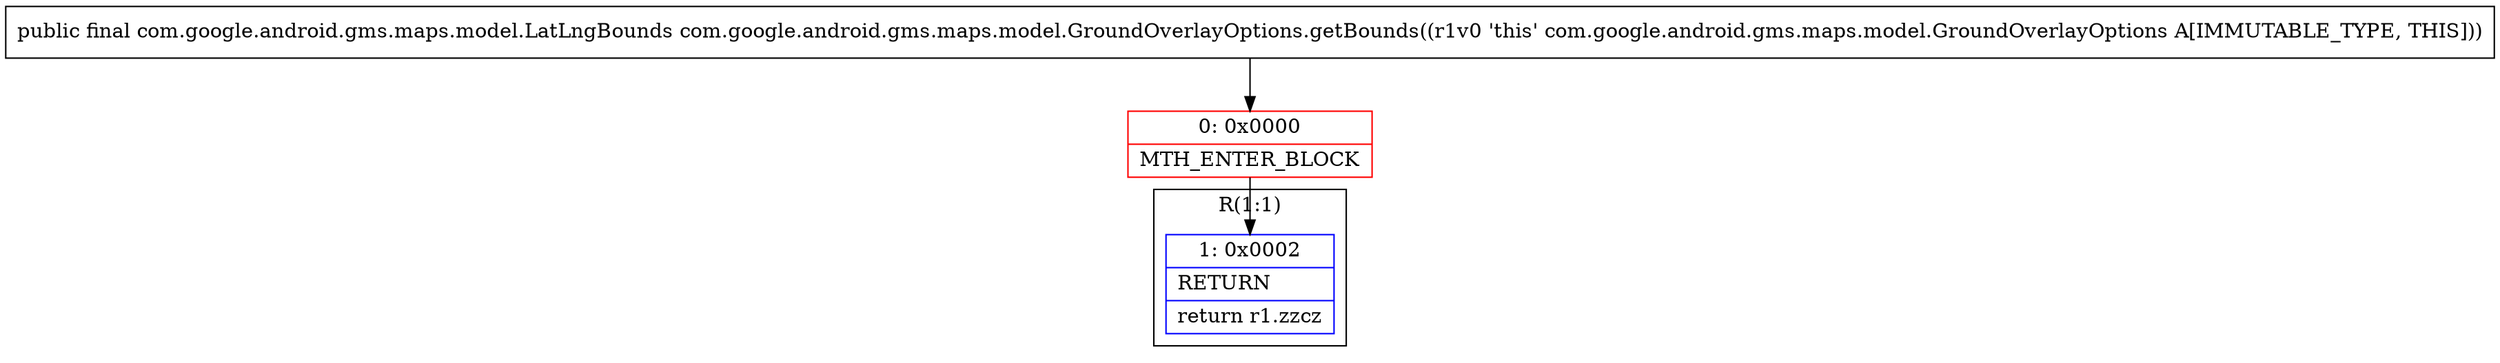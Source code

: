digraph "CFG forcom.google.android.gms.maps.model.GroundOverlayOptions.getBounds()Lcom\/google\/android\/gms\/maps\/model\/LatLngBounds;" {
subgraph cluster_Region_1966374184 {
label = "R(1:1)";
node [shape=record,color=blue];
Node_1 [shape=record,label="{1\:\ 0x0002|RETURN\l|return r1.zzcz\l}"];
}
Node_0 [shape=record,color=red,label="{0\:\ 0x0000|MTH_ENTER_BLOCK\l}"];
MethodNode[shape=record,label="{public final com.google.android.gms.maps.model.LatLngBounds com.google.android.gms.maps.model.GroundOverlayOptions.getBounds((r1v0 'this' com.google.android.gms.maps.model.GroundOverlayOptions A[IMMUTABLE_TYPE, THIS])) }"];
MethodNode -> Node_0;
Node_0 -> Node_1;
}

